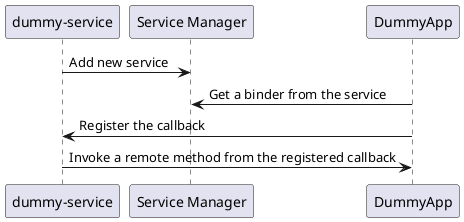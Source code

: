 @startuml

"dummy-service" -> "Service Manager" : Add new service

"Service Manager" <- "DummyApp" : Get a binder from the service

"DummyApp" -> "dummy-service" : Register the callback
"dummy-service" -> "DummyApp" : Invoke a remote method from the registered callback

@enduml
